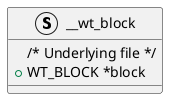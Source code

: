 @startuml WT_BLOCK
struct "__wt_block" as WT_BLOCK {
    /* Underlying file */
    + WT_BLOCK *block
}
@enduml